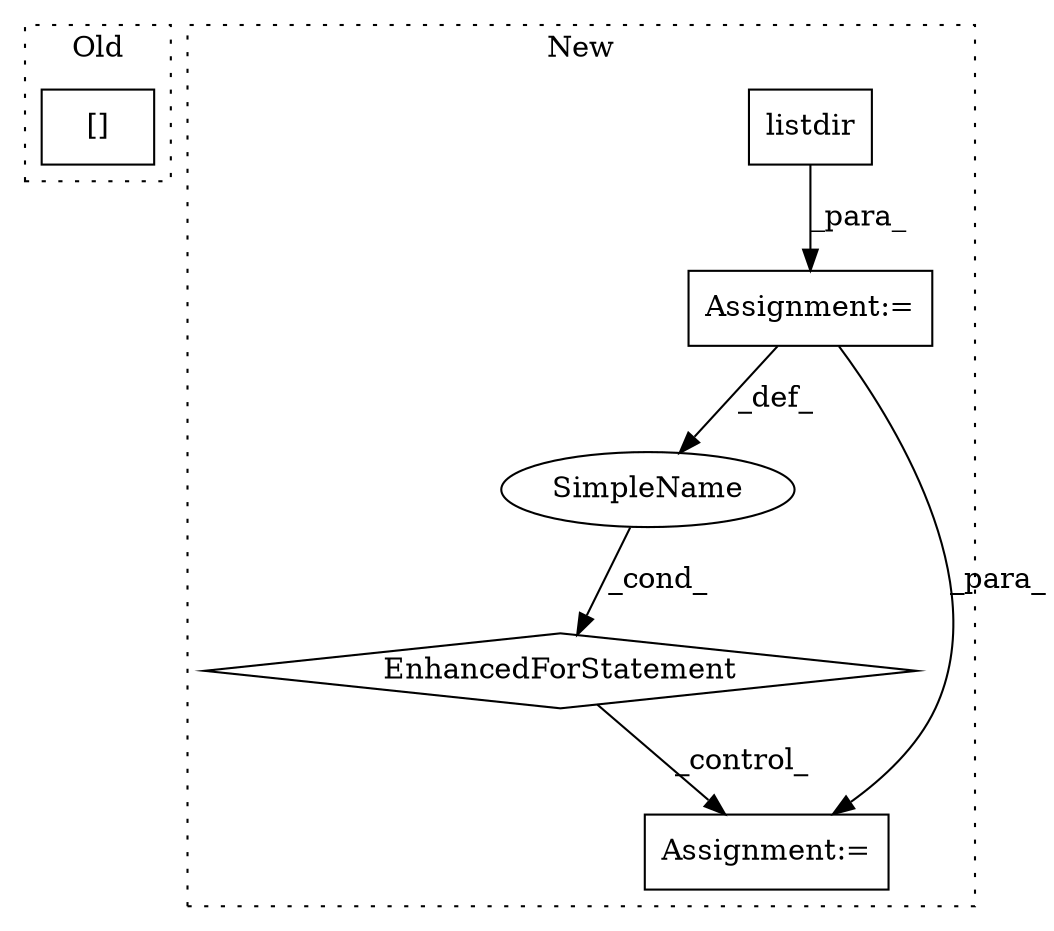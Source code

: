 digraph G {
subgraph cluster0 {
1 [label="[]" a="2" s="9489,9508" l="10,1" shape="box"];
label = "Old";
style="dotted";
}
subgraph cluster1 {
2 [label="listdir" a="32" s="9946,9961" l="8,1" shape="box"];
3 [label="Assignment:=" a="7" s="9877,9962" l="57,2" shape="box"];
4 [label="EnhancedForStatement" a="70" s="9877,9962" l="57,2" shape="diamond"];
5 [label="SimpleName" a="42" s="9938" l="2" shape="ellipse"];
6 [label="Assignment:=" a="7" s="10035" l="1" shape="box"];
label = "New";
style="dotted";
}
2 -> 3 [label="_para_"];
3 -> 6 [label="_para_"];
3 -> 5 [label="_def_"];
4 -> 6 [label="_control_"];
5 -> 4 [label="_cond_"];
}